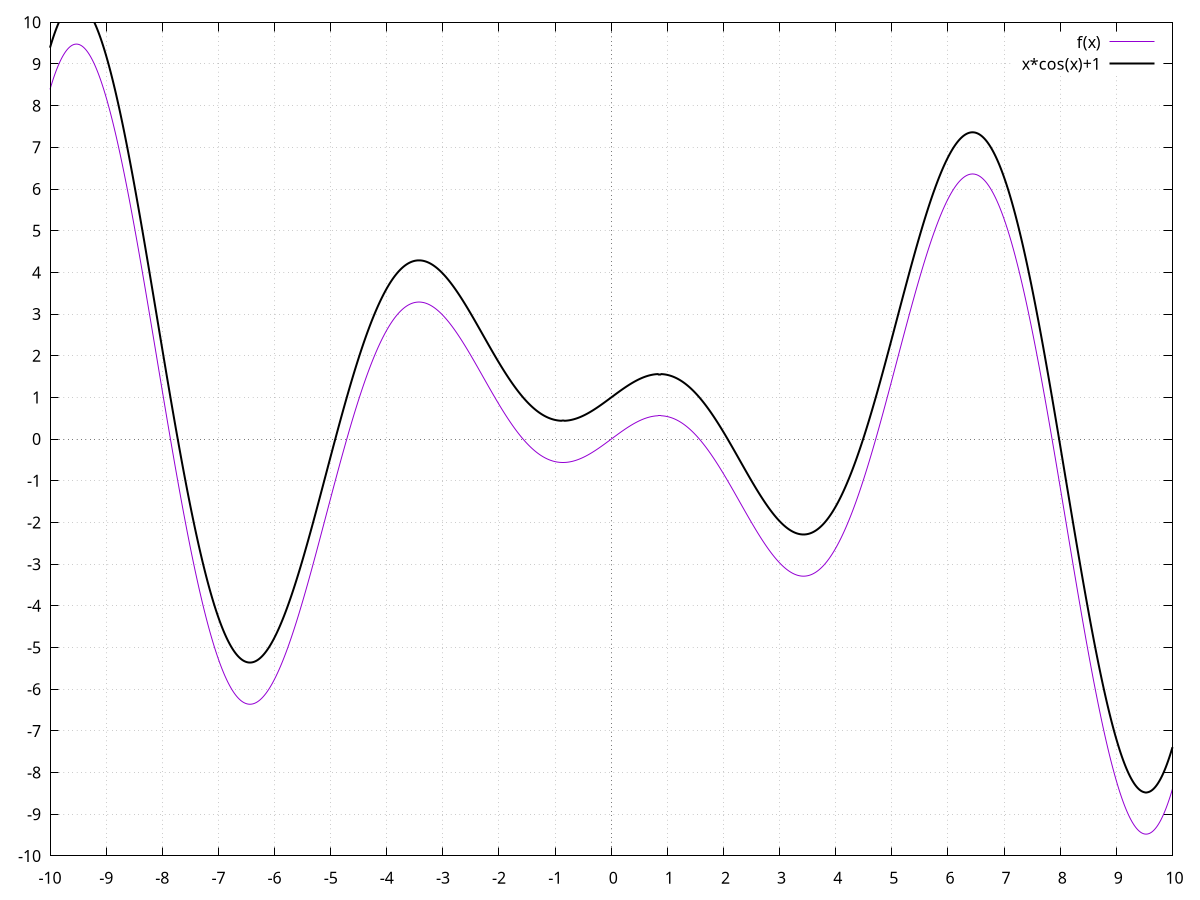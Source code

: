 reset
set terminal eps
set output "sTaylor.eps"
set xrange[-10:10]
set yrange[-10:10]
set xtics 1
set ytics 1
set samples 1000
set style fill pattern 5
set xzeroaxis
set yzeroaxis
set grid

fac(n) = (n==0) ? 1 : n*fac(n-1)

hf(x, i) = (i%2 != 0) ? (-1)**((i-1)/2)*i*cos(x) + (-1)**((i+1)/2)*x*sin(x) : (-1)**(i/2)*i*sin(x) + (-1)**(i/2)*x*cos(x)

f(x) = sum [i=0:100] hf(0, i)*(x**i)/fac(i)
plot f(x) title "f(x)", x*cos(x)+1 lw 2 lc 0
